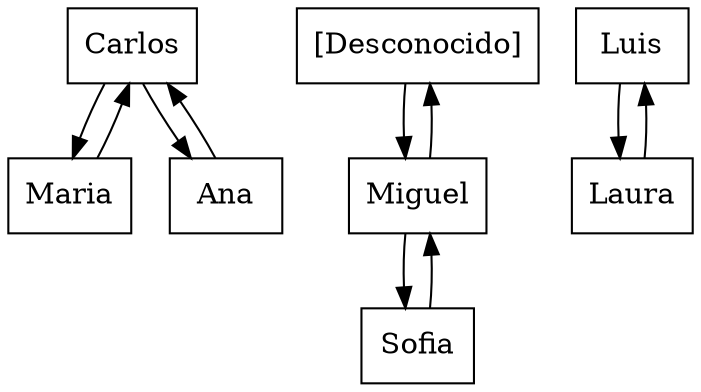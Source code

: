 digraph MatrizDispersa {
    node [shape=box];
    splines=true;
    "Carlos" -> "Maria" [label=""];
    "Maria" -> "Carlos" [label=""];
    "Carlos" -> "Ana" [label=""];
    "Ana" -> "Carlos" [label=""];
    "[Desconocido]" -> "Miguel" [label=""];
    "Miguel" -> "[Desconocido]" [label=""];
    "Luis" -> "Laura" [label=""];
    "Laura" -> "Luis" [label=""];
    "Miguel" -> "Sofia" [label=""];
    "Sofia" -> "Miguel" [label=""];
}
